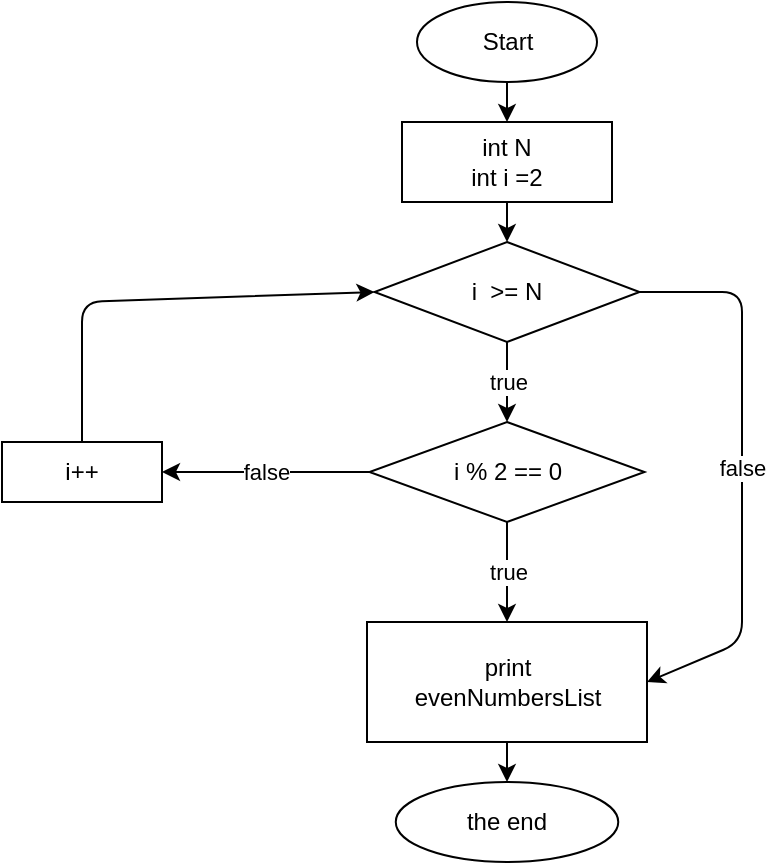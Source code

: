 <mxfile>
    <diagram id="NOnV2WSlNjVWjzI52FQA" name="Page-1">
        <mxGraphModel dx="753" dy="181" grid="1" gridSize="10" guides="1" tooltips="1" connect="1" arrows="1" fold="1" page="1" pageScale="1" pageWidth="827" pageHeight="1169" math="0" shadow="0">
            <root>
                <mxCell id="0"/>
                <mxCell id="1" parent="0"/>
                <mxCell id="PaUay67m_fLNC7bCt-xs-7" style="edgeStyle=none;html=1;exitX=0.5;exitY=1;exitDx=0;exitDy=0;entryX=0.5;entryY=0;entryDx=0;entryDy=0;" edge="1" parent="1" source="2" target="3">
                    <mxGeometry relative="1" as="geometry"/>
                </mxCell>
                <mxCell id="2" value="Start" style="ellipse;whiteSpace=wrap;html=1;" vertex="1" parent="1">
                    <mxGeometry x="317.5" width="90" height="40" as="geometry"/>
                </mxCell>
                <mxCell id="PaUay67m_fLNC7bCt-xs-8" style="edgeStyle=none;html=1;exitX=0.5;exitY=1;exitDx=0;exitDy=0;entryX=0.5;entryY=0;entryDx=0;entryDy=0;" edge="1" parent="1" source="3" target="PaUay67m_fLNC7bCt-xs-3">
                    <mxGeometry relative="1" as="geometry"/>
                </mxCell>
                <mxCell id="3" value="int N&lt;br&gt;int i =2" style="rounded=0;whiteSpace=wrap;html=1;" vertex="1" parent="1">
                    <mxGeometry x="310" y="60" width="105" height="40" as="geometry"/>
                </mxCell>
                <mxCell id="PaUay67m_fLNC7bCt-xs-9" value="true" style="edgeStyle=none;html=1;exitX=0.5;exitY=1;exitDx=0;exitDy=0;" edge="1" parent="1" source="PaUay67m_fLNC7bCt-xs-3" target="PaUay67m_fLNC7bCt-xs-4">
                    <mxGeometry relative="1" as="geometry"/>
                </mxCell>
                <mxCell id="PaUay67m_fLNC7bCt-xs-15" value="false" style="edgeStyle=none;html=1;exitX=1;exitY=0.5;exitDx=0;exitDy=0;entryX=0.5;entryY=0;entryDx=0;entryDy=0;" edge="1" parent="1" source="PaUay67m_fLNC7bCt-xs-3" target="PaUay67m_fLNC7bCt-xs-5">
                    <mxGeometry relative="1" as="geometry">
                        <Array as="points">
                            <mxPoint x="480" y="145"/>
                            <mxPoint x="480" y="320"/>
                        </Array>
                    </mxGeometry>
                </mxCell>
                <mxCell id="PaUay67m_fLNC7bCt-xs-3" value="i&amp;nbsp; &amp;gt;= N" style="rhombus;whiteSpace=wrap;html=1;" vertex="1" parent="1">
                    <mxGeometry x="296.25" y="120" width="132.5" height="50" as="geometry"/>
                </mxCell>
                <mxCell id="PaUay67m_fLNC7bCt-xs-14" value="true&lt;br&gt;" style="edgeStyle=none;html=1;exitX=0.5;exitY=1;exitDx=0;exitDy=0;entryX=0;entryY=0.5;entryDx=0;entryDy=0;" edge="1" parent="1" source="PaUay67m_fLNC7bCt-xs-4" target="PaUay67m_fLNC7bCt-xs-5">
                    <mxGeometry relative="1" as="geometry"/>
                </mxCell>
                <mxCell id="PaUay67m_fLNC7bCt-xs-17" value="false&lt;br&gt;" style="edgeStyle=none;html=1;exitX=0;exitY=0.5;exitDx=0;exitDy=0;entryX=1;entryY=0.5;entryDx=0;entryDy=0;" edge="1" parent="1" source="PaUay67m_fLNC7bCt-xs-4" target="PaUay67m_fLNC7bCt-xs-11">
                    <mxGeometry relative="1" as="geometry"/>
                </mxCell>
                <mxCell id="PaUay67m_fLNC7bCt-xs-4" value="i % 2 == 0" style="rhombus;whiteSpace=wrap;html=1;" vertex="1" parent="1">
                    <mxGeometry x="293.75" y="210" width="137.5" height="50" as="geometry"/>
                </mxCell>
                <mxCell id="PaUay67m_fLNC7bCt-xs-16" style="edgeStyle=none;html=1;exitX=1;exitY=0.5;exitDx=0;exitDy=0;entryX=0.5;entryY=0;entryDx=0;entryDy=0;" edge="1" parent="1" source="PaUay67m_fLNC7bCt-xs-5" target="PaUay67m_fLNC7bCt-xs-6">
                    <mxGeometry relative="1" as="geometry"/>
                </mxCell>
                <mxCell id="PaUay67m_fLNC7bCt-xs-5" value="print&lt;br&gt;evenNumbersList" style="rounded=0;whiteSpace=wrap;html=1;direction=south;" vertex="1" parent="1">
                    <mxGeometry x="292.5" y="310" width="140" height="60" as="geometry"/>
                </mxCell>
                <mxCell id="PaUay67m_fLNC7bCt-xs-6" value="the end" style="ellipse;whiteSpace=wrap;html=1;" vertex="1" parent="1">
                    <mxGeometry x="306.88" y="390" width="111.25" height="40" as="geometry"/>
                </mxCell>
                <mxCell id="PaUay67m_fLNC7bCt-xs-19" style="edgeStyle=none;html=1;exitX=0.5;exitY=0;exitDx=0;exitDy=0;entryX=0;entryY=0.5;entryDx=0;entryDy=0;" edge="1" parent="1" source="PaUay67m_fLNC7bCt-xs-11" target="PaUay67m_fLNC7bCt-xs-3">
                    <mxGeometry relative="1" as="geometry">
                        <Array as="points">
                            <mxPoint x="150" y="150"/>
                        </Array>
                    </mxGeometry>
                </mxCell>
                <mxCell id="PaUay67m_fLNC7bCt-xs-11" value="i++" style="rounded=0;whiteSpace=wrap;html=1;" vertex="1" parent="1">
                    <mxGeometry x="110" y="220" width="80" height="30" as="geometry"/>
                </mxCell>
            </root>
        </mxGraphModel>
    </diagram>
</mxfile>